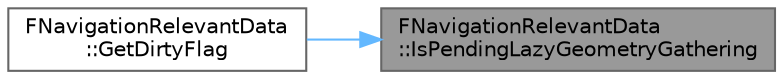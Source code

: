 digraph "FNavigationRelevantData::IsPendingLazyGeometryGathering"
{
 // INTERACTIVE_SVG=YES
 // LATEX_PDF_SIZE
  bgcolor="transparent";
  edge [fontname=Helvetica,fontsize=10,labelfontname=Helvetica,labelfontsize=10];
  node [fontname=Helvetica,fontsize=10,shape=box,height=0.2,width=0.4];
  rankdir="RL";
  Node1 [id="Node000001",label="FNavigationRelevantData\l::IsPendingLazyGeometryGathering",height=0.2,width=0.4,color="gray40", fillcolor="grey60", style="filled", fontcolor="black",tooltip=" "];
  Node1 -> Node2 [id="edge1_Node000001_Node000002",dir="back",color="steelblue1",style="solid",tooltip=" "];
  Node2 [id="Node000002",label="FNavigationRelevantData\l::GetDirtyFlag",height=0.2,width=0.4,color="grey40", fillcolor="white", style="filled",URL="$dd/d79/structFNavigationRelevantData.html#aa8a60be0a5f6b6d9b40fdc5d2c4dc354",tooltip=" "];
}
